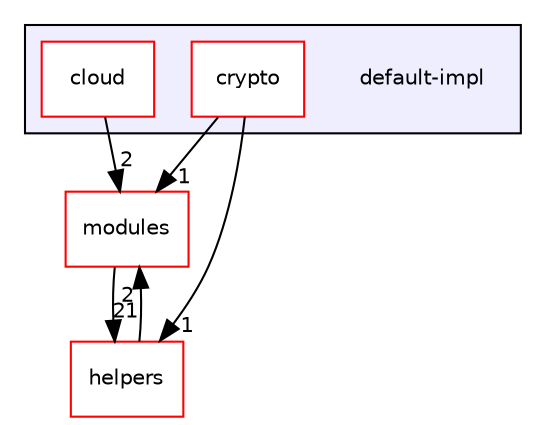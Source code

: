 digraph "default-impl" {
  compound=true
  node [ fontsize="10", fontname="Helvetica"];
  edge [ labelfontsize="10", labelfontname="Helvetica"];
  subgraph clusterdir_d563e644c4cb9c27aef16a9fa48c79cd {
    graph [ bgcolor="#eeeeff", pencolor="black", label="" URL="dir_d563e644c4cb9c27aef16a9fa48c79cd.html"];
    dir_d563e644c4cb9c27aef16a9fa48c79cd [shape=plaintext label="default-impl"];
    dir_bf28982248357f897f1b2cedc59d3553 [shape=box label="cloud" color="red" fillcolor="white" style="filled" URL="dir_bf28982248357f897f1b2cedc59d3553.html"];
    dir_6bc17b593281bf8a1c50bec0285f3594 [shape=box label="crypto" color="red" fillcolor="white" style="filled" URL="dir_6bc17b593281bf8a1c50bec0285f3594.html"];
  }
  dir_e05d7e2b1ecd646af5bb94391405f3b5 [shape=box label="modules" fillcolor="white" style="filled" color="red" URL="dir_e05d7e2b1ecd646af5bb94391405f3b5.html"];
  dir_861f50189fda057e6c57d1c1130602b3 [shape=box label="helpers" fillcolor="white" style="filled" color="red" URL="dir_861f50189fda057e6c57d1c1130602b3.html"];
  dir_6bc17b593281bf8a1c50bec0285f3594->dir_e05d7e2b1ecd646af5bb94391405f3b5 [headlabel="1", labeldistance=1.5 headhref="dir_000106_000008.html"];
  dir_6bc17b593281bf8a1c50bec0285f3594->dir_861f50189fda057e6c57d1c1130602b3 [headlabel="1", labeldistance=1.5 headhref="dir_000106_000052.html"];
  dir_e05d7e2b1ecd646af5bb94391405f3b5->dir_861f50189fda057e6c57d1c1130602b3 [headlabel="21", labeldistance=1.5 headhref="dir_000008_000052.html"];
  dir_bf28982248357f897f1b2cedc59d3553->dir_e05d7e2b1ecd646af5bb94391405f3b5 [headlabel="2", labeldistance=1.5 headhref="dir_000001_000008.html"];
  dir_861f50189fda057e6c57d1c1130602b3->dir_e05d7e2b1ecd646af5bb94391405f3b5 [headlabel="2", labeldistance=1.5 headhref="dir_000052_000008.html"];
}
